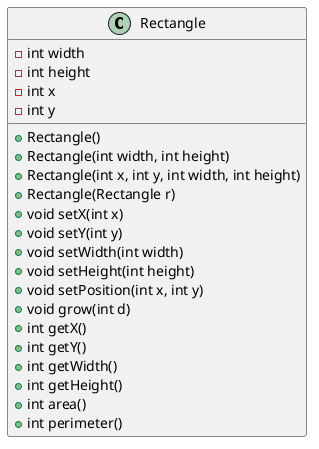 @startuml
'https://plantuml.com/class-diagram


class Rectangle {
	- int width
	- int height
	- int x
	- int y
	+ Rectangle()
	+ Rectangle(int width, int height)
	+ Rectangle(int x, int y, int width, int height)
	+ Rectangle(Rectangle r)
	+ void setX(int x)
    + void setY(int y)
    + void setWidth(int width)
    + void setHeight(int height)
    + void setPosition(int x, int y)
    + void grow(int d)
    + int getX()
    + int getY()
    + int getWidth()
    + int getHeight()
    + int area()
    + int perimeter()
}

@enduml